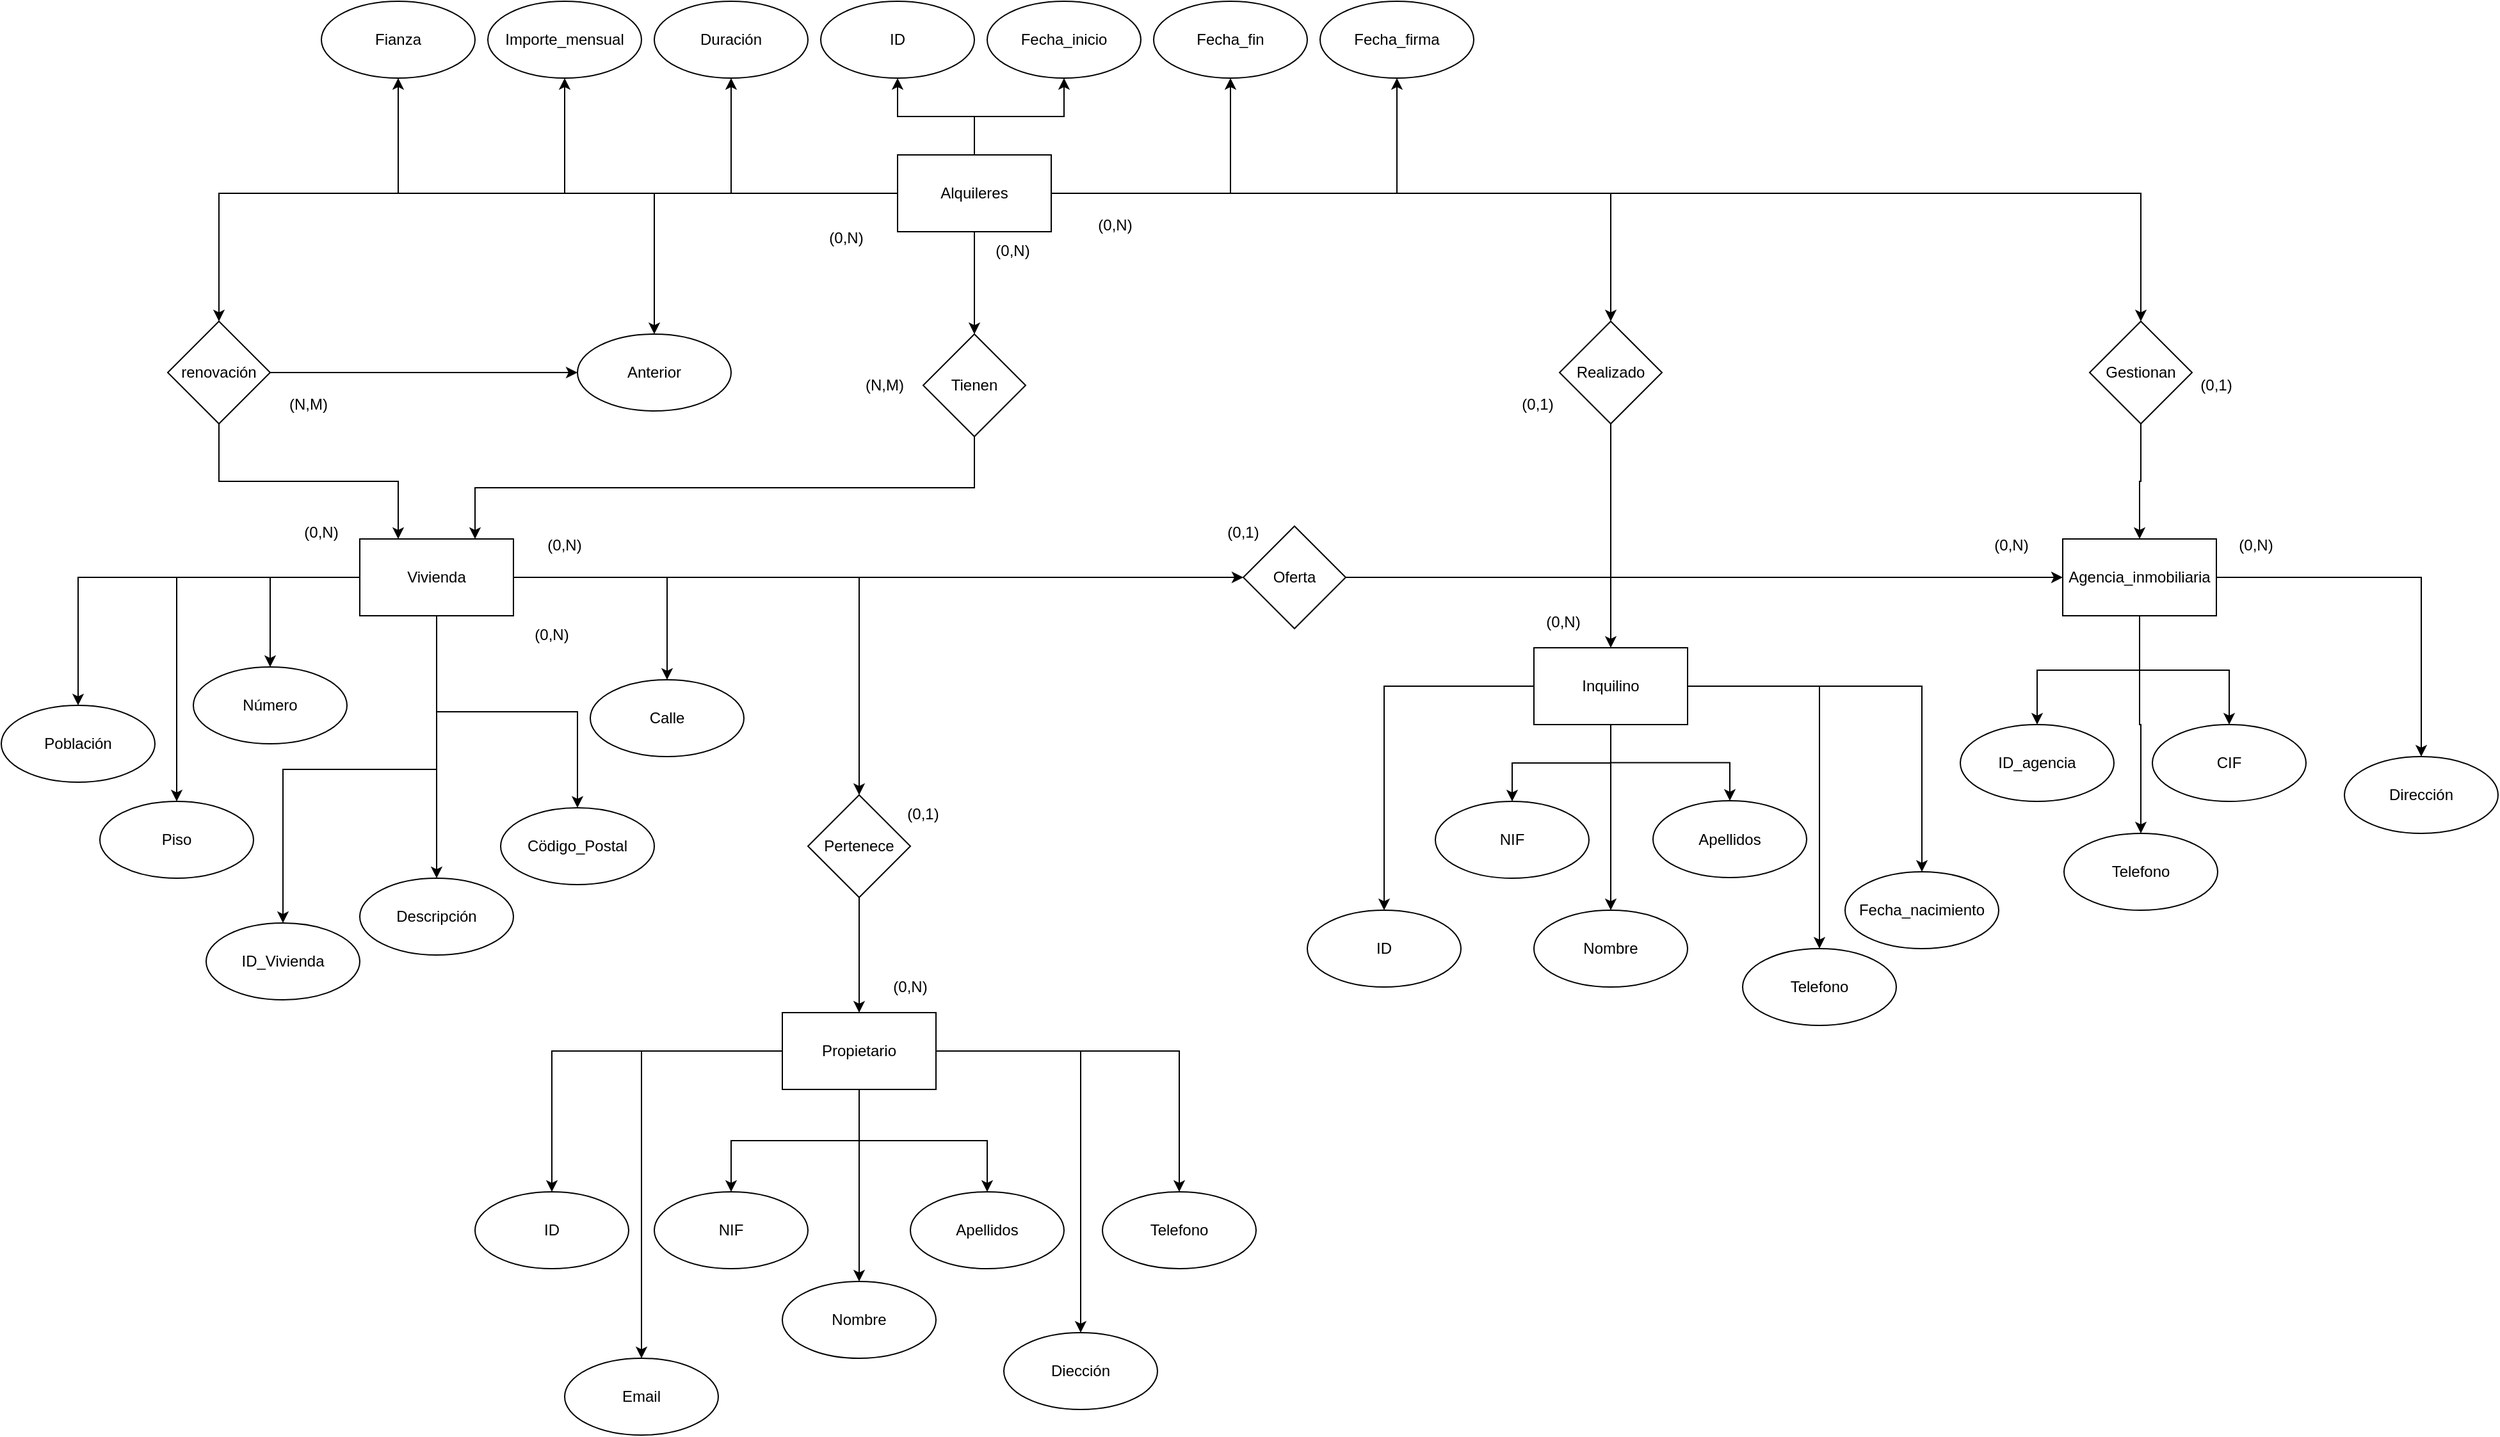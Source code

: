 <mxfile version="15.5.6" type="device"><diagram id="C5RBs43oDa-KdzZeNtuy" name="Page-1"><mxGraphModel dx="2937" dy="2636" grid="1" gridSize="10" guides="1" tooltips="1" connect="1" arrows="1" fold="1" page="1" pageScale="1" pageWidth="827" pageHeight="1169" math="0" shadow="0"><root><mxCell id="WIyWlLk6GJQsqaUBKTNV-0"/><mxCell id="WIyWlLk6GJQsqaUBKTNV-1" parent="WIyWlLk6GJQsqaUBKTNV-0"/><mxCell id="CRC-3kpxpyb506rFVnR1-2" value="" style="edgeStyle=orthogonalEdgeStyle;rounded=0;orthogonalLoop=1;jettySize=auto;html=1;" parent="WIyWlLk6GJQsqaUBKTNV-1" source="CRC-3kpxpyb506rFVnR1-0" target="CRC-3kpxpyb506rFVnR1-1" edge="1"><mxGeometry relative="1" as="geometry"/></mxCell><mxCell id="CRC-3kpxpyb506rFVnR1-7" value="" style="edgeStyle=orthogonalEdgeStyle;rounded=0;orthogonalLoop=1;jettySize=auto;html=1;exitX=0.5;exitY=1;exitDx=0;exitDy=0;" parent="WIyWlLk6GJQsqaUBKTNV-1" source="CRC-3kpxpyb506rFVnR1-0" target="CRC-3kpxpyb506rFVnR1-6" edge="1"><mxGeometry relative="1" as="geometry"/></mxCell><mxCell id="CRC-3kpxpyb506rFVnR1-10" value="" style="edgeStyle=orthogonalEdgeStyle;rounded=0;orthogonalLoop=1;jettySize=auto;html=1;" parent="WIyWlLk6GJQsqaUBKTNV-1" source="CRC-3kpxpyb506rFVnR1-0" target="CRC-3kpxpyb506rFVnR1-9" edge="1"><mxGeometry relative="1" as="geometry"/></mxCell><mxCell id="CRC-3kpxpyb506rFVnR1-12" value="" style="edgeStyle=orthogonalEdgeStyle;rounded=0;orthogonalLoop=1;jettySize=auto;html=1;" parent="WIyWlLk6GJQsqaUBKTNV-1" source="CRC-3kpxpyb506rFVnR1-0" target="CRC-3kpxpyb506rFVnR1-11" edge="1"><mxGeometry relative="1" as="geometry"/></mxCell><mxCell id="CRC-3kpxpyb506rFVnR1-14" value="" style="edgeStyle=orthogonalEdgeStyle;rounded=0;orthogonalLoop=1;jettySize=auto;html=1;" parent="WIyWlLk6GJQsqaUBKTNV-1" source="CRC-3kpxpyb506rFVnR1-0" target="CRC-3kpxpyb506rFVnR1-13" edge="1"><mxGeometry relative="1" as="geometry"/></mxCell><mxCell id="CRC-3kpxpyb506rFVnR1-16" value="" style="edgeStyle=orthogonalEdgeStyle;rounded=0;orthogonalLoop=1;jettySize=auto;html=1;" parent="WIyWlLk6GJQsqaUBKTNV-1" source="CRC-3kpxpyb506rFVnR1-0" target="CRC-3kpxpyb506rFVnR1-15" edge="1"><mxGeometry relative="1" as="geometry"/></mxCell><mxCell id="CRC-3kpxpyb506rFVnR1-18" value="" style="edgeStyle=orthogonalEdgeStyle;rounded=0;orthogonalLoop=1;jettySize=auto;html=1;" parent="WIyWlLk6GJQsqaUBKTNV-1" source="CRC-3kpxpyb506rFVnR1-0" target="CRC-3kpxpyb506rFVnR1-17" edge="1"><mxGeometry relative="1" as="geometry"/></mxCell><mxCell id="CRC-3kpxpyb506rFVnR1-20" value="" style="edgeStyle=orthogonalEdgeStyle;rounded=0;orthogonalLoop=1;jettySize=auto;html=1;" parent="WIyWlLk6GJQsqaUBKTNV-1" source="CRC-3kpxpyb506rFVnR1-0" target="CRC-3kpxpyb506rFVnR1-19" edge="1"><mxGeometry relative="1" as="geometry"/></mxCell><mxCell id="CRC-3kpxpyb506rFVnR1-22" value="" style="edgeStyle=orthogonalEdgeStyle;rounded=0;orthogonalLoop=1;jettySize=auto;html=1;" parent="WIyWlLk6GJQsqaUBKTNV-1" source="CRC-3kpxpyb506rFVnR1-0" target="CRC-3kpxpyb506rFVnR1-21" edge="1"><mxGeometry relative="1" as="geometry"/></mxCell><mxCell id="CRC-3kpxpyb506rFVnR1-25" value="" style="edgeStyle=orthogonalEdgeStyle;rounded=0;orthogonalLoop=1;jettySize=auto;html=1;" parent="WIyWlLk6GJQsqaUBKTNV-1" source="CRC-3kpxpyb506rFVnR1-0" target="CRC-3kpxpyb506rFVnR1-24" edge="1"><mxGeometry relative="1" as="geometry"/></mxCell><mxCell id="CRC-3kpxpyb506rFVnR1-45" value="" style="edgeStyle=orthogonalEdgeStyle;rounded=0;orthogonalLoop=1;jettySize=auto;html=1;" parent="WIyWlLk6GJQsqaUBKTNV-1" source="CRC-3kpxpyb506rFVnR1-0" target="CRC-3kpxpyb506rFVnR1-44" edge="1"><mxGeometry relative="1" as="geometry"/></mxCell><mxCell id="CRC-3kpxpyb506rFVnR1-117" value="" style="edgeStyle=orthogonalEdgeStyle;rounded=0;orthogonalLoop=1;jettySize=auto;html=1;" parent="WIyWlLk6GJQsqaUBKTNV-1" source="CRC-3kpxpyb506rFVnR1-0" target="CRC-3kpxpyb506rFVnR1-116" edge="1"><mxGeometry relative="1" as="geometry"/></mxCell><mxCell id="CRC-3kpxpyb506rFVnR1-0" value="Alquileres" style="rounded=0;whiteSpace=wrap;html=1;" parent="WIyWlLk6GJQsqaUBKTNV-1" vertex="1"><mxGeometry x="210" y="80" width="120" height="60" as="geometry"/></mxCell><mxCell id="CRC-3kpxpyb506rFVnR1-4" value="" style="edgeStyle=orthogonalEdgeStyle;rounded=0;orthogonalLoop=1;jettySize=auto;html=1;entryX=0.25;entryY=0;entryDx=0;entryDy=0;exitX=0.5;exitY=1;exitDx=0;exitDy=0;" parent="WIyWlLk6GJQsqaUBKTNV-1" source="CRC-3kpxpyb506rFVnR1-1" target="CRC-3kpxpyb506rFVnR1-3" edge="1"><mxGeometry relative="1" as="geometry"/></mxCell><mxCell id="CRC-3kpxpyb506rFVnR1-118" style="edgeStyle=orthogonalEdgeStyle;rounded=0;orthogonalLoop=1;jettySize=auto;html=1;exitX=1;exitY=0.5;exitDx=0;exitDy=0;entryX=0;entryY=0.5;entryDx=0;entryDy=0;" parent="WIyWlLk6GJQsqaUBKTNV-1" source="CRC-3kpxpyb506rFVnR1-1" target="CRC-3kpxpyb506rFVnR1-116" edge="1"><mxGeometry relative="1" as="geometry"/></mxCell><mxCell id="CRC-3kpxpyb506rFVnR1-1" value="renovación" style="rhombus;whiteSpace=wrap;html=1;rounded=0;" parent="WIyWlLk6GJQsqaUBKTNV-1" vertex="1"><mxGeometry x="-360" y="210" width="80" height="80" as="geometry"/></mxCell><mxCell id="CRC-3kpxpyb506rFVnR1-57" value="" style="edgeStyle=orthogonalEdgeStyle;rounded=0;orthogonalLoop=1;jettySize=auto;html=1;" parent="WIyWlLk6GJQsqaUBKTNV-1" source="CRC-3kpxpyb506rFVnR1-3" target="CRC-3kpxpyb506rFVnR1-56" edge="1"><mxGeometry relative="1" as="geometry"/></mxCell><mxCell id="CRC-3kpxpyb506rFVnR1-60" value="" style="edgeStyle=orthogonalEdgeStyle;rounded=0;orthogonalLoop=1;jettySize=auto;html=1;" parent="WIyWlLk6GJQsqaUBKTNV-1" source="CRC-3kpxpyb506rFVnR1-3" target="CRC-3kpxpyb506rFVnR1-59" edge="1"><mxGeometry relative="1" as="geometry"/></mxCell><mxCell id="CRC-3kpxpyb506rFVnR1-62" value="" style="edgeStyle=orthogonalEdgeStyle;rounded=0;orthogonalLoop=1;jettySize=auto;html=1;" parent="WIyWlLk6GJQsqaUBKTNV-1" source="CRC-3kpxpyb506rFVnR1-3" target="CRC-3kpxpyb506rFVnR1-61" edge="1"><mxGeometry relative="1" as="geometry"/></mxCell><mxCell id="CRC-3kpxpyb506rFVnR1-64" value="" style="edgeStyle=orthogonalEdgeStyle;rounded=0;orthogonalLoop=1;jettySize=auto;html=1;" parent="WIyWlLk6GJQsqaUBKTNV-1" source="CRC-3kpxpyb506rFVnR1-3" target="CRC-3kpxpyb506rFVnR1-63" edge="1"><mxGeometry relative="1" as="geometry"/></mxCell><mxCell id="CRC-3kpxpyb506rFVnR1-66" value="" style="edgeStyle=orthogonalEdgeStyle;rounded=0;orthogonalLoop=1;jettySize=auto;html=1;" parent="WIyWlLk6GJQsqaUBKTNV-1" source="CRC-3kpxpyb506rFVnR1-3" target="CRC-3kpxpyb506rFVnR1-65" edge="1"><mxGeometry relative="1" as="geometry"/></mxCell><mxCell id="CRC-3kpxpyb506rFVnR1-68" value="" style="edgeStyle=orthogonalEdgeStyle;rounded=0;orthogonalLoop=1;jettySize=auto;html=1;" parent="WIyWlLk6GJQsqaUBKTNV-1" source="CRC-3kpxpyb506rFVnR1-3" target="CRC-3kpxpyb506rFVnR1-67" edge="1"><mxGeometry relative="1" as="geometry"/></mxCell><mxCell id="CRC-3kpxpyb506rFVnR1-70" value="" style="edgeStyle=orthogonalEdgeStyle;rounded=0;orthogonalLoop=1;jettySize=auto;html=1;" parent="WIyWlLk6GJQsqaUBKTNV-1" source="CRC-3kpxpyb506rFVnR1-3" target="CRC-3kpxpyb506rFVnR1-69" edge="1"><mxGeometry relative="1" as="geometry"/></mxCell><mxCell id="CRC-3kpxpyb506rFVnR1-72" value="" style="edgeStyle=orthogonalEdgeStyle;rounded=0;orthogonalLoop=1;jettySize=auto;html=1;" parent="WIyWlLk6GJQsqaUBKTNV-1" source="CRC-3kpxpyb506rFVnR1-3" target="CRC-3kpxpyb506rFVnR1-71" edge="1"><mxGeometry relative="1" as="geometry"/></mxCell><mxCell id="CRC-3kpxpyb506rFVnR1-78" value="" style="edgeStyle=orthogonalEdgeStyle;rounded=0;orthogonalLoop=1;jettySize=auto;html=1;" parent="WIyWlLk6GJQsqaUBKTNV-1" source="CRC-3kpxpyb506rFVnR1-3" target="CRC-3kpxpyb506rFVnR1-77" edge="1"><mxGeometry relative="1" as="geometry"/></mxCell><mxCell id="CRC-3kpxpyb506rFVnR1-3" value="Vivienda" style="whiteSpace=wrap;html=1;rounded=0;" parent="WIyWlLk6GJQsqaUBKTNV-1" vertex="1"><mxGeometry x="-210" y="380" width="120" height="60" as="geometry"/></mxCell><mxCell id="CRC-3kpxpyb506rFVnR1-8" style="edgeStyle=orthogonalEdgeStyle;rounded=0;orthogonalLoop=1;jettySize=auto;html=1;entryX=0.75;entryY=0;entryDx=0;entryDy=0;exitX=0.5;exitY=1;exitDx=0;exitDy=0;" parent="WIyWlLk6GJQsqaUBKTNV-1" source="CRC-3kpxpyb506rFVnR1-6" target="CRC-3kpxpyb506rFVnR1-3" edge="1"><mxGeometry relative="1" as="geometry"/></mxCell><mxCell id="CRC-3kpxpyb506rFVnR1-6" value="Tienen" style="rhombus;whiteSpace=wrap;html=1;rounded=0;" parent="WIyWlLk6GJQsqaUBKTNV-1" vertex="1"><mxGeometry x="230" y="220" width="80" height="80" as="geometry"/></mxCell><mxCell id="CRC-3kpxpyb506rFVnR1-9" value="Duración" style="ellipse;whiteSpace=wrap;html=1;rounded=0;" parent="WIyWlLk6GJQsqaUBKTNV-1" vertex="1"><mxGeometry x="20" y="-40" width="120" height="60" as="geometry"/></mxCell><mxCell id="CRC-3kpxpyb506rFVnR1-11" value="ID" style="ellipse;whiteSpace=wrap;html=1;rounded=0;" parent="WIyWlLk6GJQsqaUBKTNV-1" vertex="1"><mxGeometry x="150" y="-40" width="120" height="60" as="geometry"/></mxCell><mxCell id="CRC-3kpxpyb506rFVnR1-13" value="Fecha_inicio" style="ellipse;whiteSpace=wrap;html=1;rounded=0;" parent="WIyWlLk6GJQsqaUBKTNV-1" vertex="1"><mxGeometry x="280" y="-40" width="120" height="60" as="geometry"/></mxCell><mxCell id="CRC-3kpxpyb506rFVnR1-15" value="Fecha_fin" style="ellipse;whiteSpace=wrap;html=1;rounded=0;" parent="WIyWlLk6GJQsqaUBKTNV-1" vertex="1"><mxGeometry x="410" y="-40" width="120" height="60" as="geometry"/></mxCell><mxCell id="CRC-3kpxpyb506rFVnR1-17" value="Importe_mensual" style="ellipse;whiteSpace=wrap;html=1;rounded=0;" parent="WIyWlLk6GJQsqaUBKTNV-1" vertex="1"><mxGeometry x="-110" y="-40" width="120" height="60" as="geometry"/></mxCell><mxCell id="CRC-3kpxpyb506rFVnR1-19" value="Fecha_firma" style="ellipse;whiteSpace=wrap;html=1;rounded=0;" parent="WIyWlLk6GJQsqaUBKTNV-1" vertex="1"><mxGeometry x="540" y="-40" width="120" height="60" as="geometry"/></mxCell><mxCell id="CRC-3kpxpyb506rFVnR1-21" value="Fianza" style="ellipse;whiteSpace=wrap;html=1;rounded=0;" parent="WIyWlLk6GJQsqaUBKTNV-1" vertex="1"><mxGeometry x="-240" y="-40" width="120" height="60" as="geometry"/></mxCell><mxCell id="CRC-3kpxpyb506rFVnR1-27" value="" style="edgeStyle=orthogonalEdgeStyle;rounded=0;orthogonalLoop=1;jettySize=auto;html=1;" parent="WIyWlLk6GJQsqaUBKTNV-1" source="CRC-3kpxpyb506rFVnR1-24" target="CRC-3kpxpyb506rFVnR1-26" edge="1"><mxGeometry relative="1" as="geometry"/></mxCell><mxCell id="CRC-3kpxpyb506rFVnR1-24" value="Realizado" style="rhombus;whiteSpace=wrap;html=1;rounded=0;" parent="WIyWlLk6GJQsqaUBKTNV-1" vertex="1"><mxGeometry x="727" y="210" width="80" height="80" as="geometry"/></mxCell><mxCell id="CRC-3kpxpyb506rFVnR1-29" value="" style="edgeStyle=orthogonalEdgeStyle;rounded=0;orthogonalLoop=1;jettySize=auto;html=1;" parent="WIyWlLk6GJQsqaUBKTNV-1" source="CRC-3kpxpyb506rFVnR1-26" target="CRC-3kpxpyb506rFVnR1-28" edge="1"><mxGeometry relative="1" as="geometry"/></mxCell><mxCell id="CRC-3kpxpyb506rFVnR1-33" value="" style="edgeStyle=orthogonalEdgeStyle;rounded=0;orthogonalLoop=1;jettySize=auto;html=1;" parent="WIyWlLk6GJQsqaUBKTNV-1" source="CRC-3kpxpyb506rFVnR1-26" target="CRC-3kpxpyb506rFVnR1-32" edge="1"><mxGeometry relative="1" as="geometry"/></mxCell><mxCell id="CRC-3kpxpyb506rFVnR1-35" value="" style="edgeStyle=orthogonalEdgeStyle;rounded=0;orthogonalLoop=1;jettySize=auto;html=1;" parent="WIyWlLk6GJQsqaUBKTNV-1" source="CRC-3kpxpyb506rFVnR1-26" target="CRC-3kpxpyb506rFVnR1-34" edge="1"><mxGeometry relative="1" as="geometry"/></mxCell><mxCell id="CRC-3kpxpyb506rFVnR1-39" value="" style="edgeStyle=orthogonalEdgeStyle;rounded=0;orthogonalLoop=1;jettySize=auto;html=1;" parent="WIyWlLk6GJQsqaUBKTNV-1" source="CRC-3kpxpyb506rFVnR1-26" target="CRC-3kpxpyb506rFVnR1-38" edge="1"><mxGeometry relative="1" as="geometry"/></mxCell><mxCell id="CRC-3kpxpyb506rFVnR1-41" value="" style="edgeStyle=orthogonalEdgeStyle;rounded=0;orthogonalLoop=1;jettySize=auto;html=1;" parent="WIyWlLk6GJQsqaUBKTNV-1" source="CRC-3kpxpyb506rFVnR1-26" target="CRC-3kpxpyb506rFVnR1-40" edge="1"><mxGeometry relative="1" as="geometry"/></mxCell><mxCell id="CRC-3kpxpyb506rFVnR1-43" value="" style="edgeStyle=orthogonalEdgeStyle;rounded=0;orthogonalLoop=1;jettySize=auto;html=1;" parent="WIyWlLk6GJQsqaUBKTNV-1" source="CRC-3kpxpyb506rFVnR1-26" target="CRC-3kpxpyb506rFVnR1-42" edge="1"><mxGeometry relative="1" as="geometry"/></mxCell><mxCell id="CRC-3kpxpyb506rFVnR1-26" value="Inquilino" style="whiteSpace=wrap;html=1;rounded=0;" parent="WIyWlLk6GJQsqaUBKTNV-1" vertex="1"><mxGeometry x="707" y="465" width="120" height="60" as="geometry"/></mxCell><mxCell id="CRC-3kpxpyb506rFVnR1-28" value="NIF" style="ellipse;whiteSpace=wrap;html=1;rounded=0;" parent="WIyWlLk6GJQsqaUBKTNV-1" vertex="1"><mxGeometry x="630" y="585" width="120" height="60" as="geometry"/></mxCell><mxCell id="CRC-3kpxpyb506rFVnR1-32" value="ID" style="ellipse;whiteSpace=wrap;html=1;rounded=0;" parent="WIyWlLk6GJQsqaUBKTNV-1" vertex="1"><mxGeometry x="530" y="670" width="120" height="60" as="geometry"/></mxCell><mxCell id="CRC-3kpxpyb506rFVnR1-34" value="Nombre" style="ellipse;whiteSpace=wrap;html=1;rounded=0;" parent="WIyWlLk6GJQsqaUBKTNV-1" vertex="1"><mxGeometry x="707" y="670" width="120" height="60" as="geometry"/></mxCell><mxCell id="CRC-3kpxpyb506rFVnR1-38" value="Apellidos" style="ellipse;whiteSpace=wrap;html=1;rounded=0;" parent="WIyWlLk6GJQsqaUBKTNV-1" vertex="1"><mxGeometry x="800" y="584.5" width="120" height="60" as="geometry"/></mxCell><mxCell id="CRC-3kpxpyb506rFVnR1-40" value="Fecha_nacimiento" style="ellipse;whiteSpace=wrap;html=1;rounded=0;" parent="WIyWlLk6GJQsqaUBKTNV-1" vertex="1"><mxGeometry x="950" y="640" width="120" height="60" as="geometry"/></mxCell><mxCell id="CRC-3kpxpyb506rFVnR1-42" value="Telefono" style="ellipse;whiteSpace=wrap;html=1;rounded=0;" parent="WIyWlLk6GJQsqaUBKTNV-1" vertex="1"><mxGeometry x="870" y="700" width="120" height="60" as="geometry"/></mxCell><mxCell id="CRC-3kpxpyb506rFVnR1-47" value="" style="edgeStyle=orthogonalEdgeStyle;rounded=0;orthogonalLoop=1;jettySize=auto;html=1;" parent="WIyWlLk6GJQsqaUBKTNV-1" source="CRC-3kpxpyb506rFVnR1-44" target="CRC-3kpxpyb506rFVnR1-46" edge="1"><mxGeometry relative="1" as="geometry"/></mxCell><mxCell id="CRC-3kpxpyb506rFVnR1-44" value="Gestionan" style="rhombus;whiteSpace=wrap;html=1;rounded=0;" parent="WIyWlLk6GJQsqaUBKTNV-1" vertex="1"><mxGeometry x="1141" y="210" width="80" height="80" as="geometry"/></mxCell><mxCell id="CRC-3kpxpyb506rFVnR1-49" value="" style="edgeStyle=orthogonalEdgeStyle;rounded=0;orthogonalLoop=1;jettySize=auto;html=1;" parent="WIyWlLk6GJQsqaUBKTNV-1" source="CRC-3kpxpyb506rFVnR1-46" target="CRC-3kpxpyb506rFVnR1-48" edge="1"><mxGeometry relative="1" as="geometry"/></mxCell><mxCell id="CRC-3kpxpyb506rFVnR1-51" value="" style="edgeStyle=orthogonalEdgeStyle;rounded=0;orthogonalLoop=1;jettySize=auto;html=1;" parent="WIyWlLk6GJQsqaUBKTNV-1" source="CRC-3kpxpyb506rFVnR1-46" target="CRC-3kpxpyb506rFVnR1-50" edge="1"><mxGeometry relative="1" as="geometry"/></mxCell><mxCell id="CRC-3kpxpyb506rFVnR1-53" value="" style="edgeStyle=orthogonalEdgeStyle;rounded=0;orthogonalLoop=1;jettySize=auto;html=1;" parent="WIyWlLk6GJQsqaUBKTNV-1" source="CRC-3kpxpyb506rFVnR1-46" target="CRC-3kpxpyb506rFVnR1-52" edge="1"><mxGeometry relative="1" as="geometry"/></mxCell><mxCell id="CRC-3kpxpyb506rFVnR1-55" value="" style="edgeStyle=orthogonalEdgeStyle;rounded=0;orthogonalLoop=1;jettySize=auto;html=1;" parent="WIyWlLk6GJQsqaUBKTNV-1" source="CRC-3kpxpyb506rFVnR1-46" target="CRC-3kpxpyb506rFVnR1-54" edge="1"><mxGeometry relative="1" as="geometry"/></mxCell><mxCell id="CRC-3kpxpyb506rFVnR1-46" value="Agencia_inmobiliaria" style="whiteSpace=wrap;html=1;rounded=0;" parent="WIyWlLk6GJQsqaUBKTNV-1" vertex="1"><mxGeometry x="1120" y="380" width="120" height="60" as="geometry"/></mxCell><mxCell id="CRC-3kpxpyb506rFVnR1-48" value="ID_agencia" style="ellipse;whiteSpace=wrap;html=1;rounded=0;" parent="WIyWlLk6GJQsqaUBKTNV-1" vertex="1"><mxGeometry x="1040" y="525" width="120" height="60" as="geometry"/></mxCell><mxCell id="CRC-3kpxpyb506rFVnR1-50" value="CIF" style="ellipse;whiteSpace=wrap;html=1;rounded=0;" parent="WIyWlLk6GJQsqaUBKTNV-1" vertex="1"><mxGeometry x="1190" y="525" width="120" height="60" as="geometry"/></mxCell><mxCell id="CRC-3kpxpyb506rFVnR1-52" value="Dirección" style="ellipse;whiteSpace=wrap;html=1;rounded=0;" parent="WIyWlLk6GJQsqaUBKTNV-1" vertex="1"><mxGeometry x="1340" y="550" width="120" height="60" as="geometry"/></mxCell><mxCell id="CRC-3kpxpyb506rFVnR1-54" value="Telefono" style="ellipse;whiteSpace=wrap;html=1;rounded=0;" parent="WIyWlLk6GJQsqaUBKTNV-1" vertex="1"><mxGeometry x="1121" y="610" width="120" height="60" as="geometry"/></mxCell><mxCell id="CRC-3kpxpyb506rFVnR1-58" style="edgeStyle=orthogonalEdgeStyle;rounded=0;orthogonalLoop=1;jettySize=auto;html=1;entryX=0;entryY=0.5;entryDx=0;entryDy=0;" parent="WIyWlLk6GJQsqaUBKTNV-1" source="CRC-3kpxpyb506rFVnR1-56" target="CRC-3kpxpyb506rFVnR1-46" edge="1"><mxGeometry relative="1" as="geometry"/></mxCell><mxCell id="CRC-3kpxpyb506rFVnR1-56" value="Oferta" style="rhombus;whiteSpace=wrap;html=1;rounded=0;" parent="WIyWlLk6GJQsqaUBKTNV-1" vertex="1"><mxGeometry x="480" y="370" width="80" height="80" as="geometry"/></mxCell><mxCell id="CRC-3kpxpyb506rFVnR1-59" value="ID_Vivienda" style="ellipse;whiteSpace=wrap;html=1;rounded=0;" parent="WIyWlLk6GJQsqaUBKTNV-1" vertex="1"><mxGeometry x="-330" y="680" width="120" height="60" as="geometry"/></mxCell><mxCell id="CRC-3kpxpyb506rFVnR1-61" value="Calle" style="ellipse;whiteSpace=wrap;html=1;rounded=0;" parent="WIyWlLk6GJQsqaUBKTNV-1" vertex="1"><mxGeometry x="-30" y="490" width="120" height="60" as="geometry"/></mxCell><mxCell id="CRC-3kpxpyb506rFVnR1-63" value="Número" style="ellipse;whiteSpace=wrap;html=1;rounded=0;" parent="WIyWlLk6GJQsqaUBKTNV-1" vertex="1"><mxGeometry x="-340" y="480" width="120" height="60" as="geometry"/></mxCell><mxCell id="CRC-3kpxpyb506rFVnR1-65" value="Piso" style="ellipse;whiteSpace=wrap;html=1;rounded=0;" parent="WIyWlLk6GJQsqaUBKTNV-1" vertex="1"><mxGeometry x="-413" y="585" width="120" height="60" as="geometry"/></mxCell><mxCell id="CRC-3kpxpyb506rFVnR1-67" value="Cödigo_Postal" style="ellipse;whiteSpace=wrap;html=1;rounded=0;" parent="WIyWlLk6GJQsqaUBKTNV-1" vertex="1"><mxGeometry x="-100" y="590" width="120" height="60" as="geometry"/></mxCell><mxCell id="CRC-3kpxpyb506rFVnR1-69" value="Población" style="ellipse;whiteSpace=wrap;html=1;rounded=0;" parent="WIyWlLk6GJQsqaUBKTNV-1" vertex="1"><mxGeometry x="-490" y="510" width="120" height="60" as="geometry"/></mxCell><mxCell id="CRC-3kpxpyb506rFVnR1-71" value="Descripción" style="ellipse;whiteSpace=wrap;html=1;rounded=0;" parent="WIyWlLk6GJQsqaUBKTNV-1" vertex="1"><mxGeometry x="-210" y="645" width="120" height="60" as="geometry"/></mxCell><mxCell id="CRC-3kpxpyb506rFVnR1-80" value="" style="edgeStyle=orthogonalEdgeStyle;rounded=0;orthogonalLoop=1;jettySize=auto;html=1;" parent="WIyWlLk6GJQsqaUBKTNV-1" source="CRC-3kpxpyb506rFVnR1-77" target="CRC-3kpxpyb506rFVnR1-79" edge="1"><mxGeometry relative="1" as="geometry"/></mxCell><mxCell id="CRC-3kpxpyb506rFVnR1-77" value="Pertenece" style="rhombus;whiteSpace=wrap;html=1;rounded=0;" parent="WIyWlLk6GJQsqaUBKTNV-1" vertex="1"><mxGeometry x="140" y="580" width="80" height="80" as="geometry"/></mxCell><mxCell id="CRC-3kpxpyb506rFVnR1-82" value="" style="edgeStyle=orthogonalEdgeStyle;rounded=0;orthogonalLoop=1;jettySize=auto;html=1;" parent="WIyWlLk6GJQsqaUBKTNV-1" source="CRC-3kpxpyb506rFVnR1-79" target="CRC-3kpxpyb506rFVnR1-81" edge="1"><mxGeometry relative="1" as="geometry"/></mxCell><mxCell id="CRC-3kpxpyb506rFVnR1-84" value="" style="edgeStyle=orthogonalEdgeStyle;rounded=0;orthogonalLoop=1;jettySize=auto;html=1;" parent="WIyWlLk6GJQsqaUBKTNV-1" source="CRC-3kpxpyb506rFVnR1-79" target="CRC-3kpxpyb506rFVnR1-83" edge="1"><mxGeometry relative="1" as="geometry"/></mxCell><mxCell id="CRC-3kpxpyb506rFVnR1-86" value="" style="edgeStyle=orthogonalEdgeStyle;rounded=0;orthogonalLoop=1;jettySize=auto;html=1;" parent="WIyWlLk6GJQsqaUBKTNV-1" source="CRC-3kpxpyb506rFVnR1-79" target="CRC-3kpxpyb506rFVnR1-85" edge="1"><mxGeometry relative="1" as="geometry"/></mxCell><mxCell id="CRC-3kpxpyb506rFVnR1-88" value="" style="edgeStyle=orthogonalEdgeStyle;rounded=0;orthogonalLoop=1;jettySize=auto;html=1;" parent="WIyWlLk6GJQsqaUBKTNV-1" source="CRC-3kpxpyb506rFVnR1-79" target="CRC-3kpxpyb506rFVnR1-87" edge="1"><mxGeometry relative="1" as="geometry"/></mxCell><mxCell id="CRC-3kpxpyb506rFVnR1-90" value="" style="edgeStyle=orthogonalEdgeStyle;rounded=0;orthogonalLoop=1;jettySize=auto;html=1;" parent="WIyWlLk6GJQsqaUBKTNV-1" source="CRC-3kpxpyb506rFVnR1-79" target="CRC-3kpxpyb506rFVnR1-89" edge="1"><mxGeometry relative="1" as="geometry"/></mxCell><mxCell id="CRC-3kpxpyb506rFVnR1-92" value="" style="edgeStyle=orthogonalEdgeStyle;rounded=0;orthogonalLoop=1;jettySize=auto;html=1;" parent="WIyWlLk6GJQsqaUBKTNV-1" source="CRC-3kpxpyb506rFVnR1-79" target="CRC-3kpxpyb506rFVnR1-91" edge="1"><mxGeometry relative="1" as="geometry"/></mxCell><mxCell id="CRC-3kpxpyb506rFVnR1-94" value="" style="edgeStyle=orthogonalEdgeStyle;rounded=0;orthogonalLoop=1;jettySize=auto;html=1;" parent="WIyWlLk6GJQsqaUBKTNV-1" source="CRC-3kpxpyb506rFVnR1-79" target="CRC-3kpxpyb506rFVnR1-93" edge="1"><mxGeometry relative="1" as="geometry"/></mxCell><mxCell id="CRC-3kpxpyb506rFVnR1-79" value="Propietario" style="whiteSpace=wrap;html=1;rounded=0;" parent="WIyWlLk6GJQsqaUBKTNV-1" vertex="1"><mxGeometry x="120" y="750" width="120" height="60" as="geometry"/></mxCell><mxCell id="CRC-3kpxpyb506rFVnR1-81" value="ID" style="ellipse;whiteSpace=wrap;html=1;rounded=0;" parent="WIyWlLk6GJQsqaUBKTNV-1" vertex="1"><mxGeometry x="-120" y="890" width="120" height="60" as="geometry"/></mxCell><mxCell id="CRC-3kpxpyb506rFVnR1-83" value="NIF" style="ellipse;whiteSpace=wrap;html=1;rounded=0;" parent="WIyWlLk6GJQsqaUBKTNV-1" vertex="1"><mxGeometry x="20" y="890" width="120" height="60" as="geometry"/></mxCell><mxCell id="CRC-3kpxpyb506rFVnR1-85" value="Nombre" style="ellipse;whiteSpace=wrap;html=1;rounded=0;" parent="WIyWlLk6GJQsqaUBKTNV-1" vertex="1"><mxGeometry x="120" y="960" width="120" height="60" as="geometry"/></mxCell><mxCell id="CRC-3kpxpyb506rFVnR1-87" value="Apellidos" style="ellipse;whiteSpace=wrap;html=1;rounded=0;" parent="WIyWlLk6GJQsqaUBKTNV-1" vertex="1"><mxGeometry x="220" y="890" width="120" height="60" as="geometry"/></mxCell><mxCell id="CRC-3kpxpyb506rFVnR1-89" value="Telefono" style="ellipse;whiteSpace=wrap;html=1;rounded=0;" parent="WIyWlLk6GJQsqaUBKTNV-1" vertex="1"><mxGeometry x="370" y="890" width="120" height="60" as="geometry"/></mxCell><mxCell id="CRC-3kpxpyb506rFVnR1-91" value="Diección" style="ellipse;whiteSpace=wrap;html=1;rounded=0;" parent="WIyWlLk6GJQsqaUBKTNV-1" vertex="1"><mxGeometry x="293" y="1000" width="120" height="60" as="geometry"/></mxCell><mxCell id="CRC-3kpxpyb506rFVnR1-93" value="Email" style="ellipse;whiteSpace=wrap;html=1;rounded=0;" parent="WIyWlLk6GJQsqaUBKTNV-1" vertex="1"><mxGeometry x="-50" y="1020" width="120" height="60" as="geometry"/></mxCell><mxCell id="CRC-3kpxpyb506rFVnR1-97" value="(0,N)" style="text;html=1;strokeColor=none;fillColor=none;align=center;verticalAlign=middle;whiteSpace=wrap;rounded=0;" parent="WIyWlLk6GJQsqaUBKTNV-1" vertex="1"><mxGeometry x="-80" y="370" width="60" height="30" as="geometry"/></mxCell><mxCell id="CRC-3kpxpyb506rFVnR1-98" value="(0,N)" style="text;html=1;strokeColor=none;fillColor=none;align=center;verticalAlign=middle;whiteSpace=wrap;rounded=0;" parent="WIyWlLk6GJQsqaUBKTNV-1" vertex="1"><mxGeometry x="190" y="715" width="60" height="30" as="geometry"/></mxCell><mxCell id="CRC-3kpxpyb506rFVnR1-99" value="(0,1)" style="text;html=1;strokeColor=none;fillColor=none;align=center;verticalAlign=middle;whiteSpace=wrap;rounded=0;" parent="WIyWlLk6GJQsqaUBKTNV-1" vertex="1"><mxGeometry x="200" y="580" width="60" height="30" as="geometry"/></mxCell><mxCell id="CRC-3kpxpyb506rFVnR1-100" value="(0,1)" style="text;html=1;strokeColor=none;fillColor=none;align=center;verticalAlign=middle;whiteSpace=wrap;rounded=0;" parent="WIyWlLk6GJQsqaUBKTNV-1" vertex="1"><mxGeometry x="450" y="360" width="60" height="30" as="geometry"/></mxCell><mxCell id="CRC-3kpxpyb506rFVnR1-101" value="(0,N)" style="text;html=1;strokeColor=none;fillColor=none;align=center;verticalAlign=middle;whiteSpace=wrap;rounded=0;" parent="WIyWlLk6GJQsqaUBKTNV-1" vertex="1"><mxGeometry x="1050" y="370" width="60" height="30" as="geometry"/></mxCell><mxCell id="CRC-3kpxpyb506rFVnR1-102" value="(0,N)" style="text;html=1;strokeColor=none;fillColor=none;align=center;verticalAlign=middle;whiteSpace=wrap;rounded=0;" parent="WIyWlLk6GJQsqaUBKTNV-1" vertex="1"><mxGeometry x="270" y="140" width="60" height="30" as="geometry"/></mxCell><mxCell id="CRC-3kpxpyb506rFVnR1-103" value="(0,N)" style="text;html=1;strokeColor=none;fillColor=none;align=center;verticalAlign=middle;whiteSpace=wrap;rounded=0;" parent="WIyWlLk6GJQsqaUBKTNV-1" vertex="1"><mxGeometry x="700" y="430" width="60" height="30" as="geometry"/></mxCell><mxCell id="CRC-3kpxpyb506rFVnR1-104" value="(0,1)" style="text;html=1;strokeColor=none;fillColor=none;align=center;verticalAlign=middle;whiteSpace=wrap;rounded=0;" parent="WIyWlLk6GJQsqaUBKTNV-1" vertex="1"><mxGeometry x="680" y="260" width="60" height="30" as="geometry"/></mxCell><mxCell id="CRC-3kpxpyb506rFVnR1-105" value="(0,N)" style="text;html=1;strokeColor=none;fillColor=none;align=center;verticalAlign=middle;whiteSpace=wrap;rounded=0;" parent="WIyWlLk6GJQsqaUBKTNV-1" vertex="1"><mxGeometry x="-270" y="360" width="60" height="30" as="geometry"/></mxCell><mxCell id="CRC-3kpxpyb506rFVnR1-106" value="(N,M)" style="text;html=1;strokeColor=none;fillColor=none;align=center;verticalAlign=middle;whiteSpace=wrap;rounded=0;" parent="WIyWlLk6GJQsqaUBKTNV-1" vertex="1"><mxGeometry x="-280" y="260" width="60" height="30" as="geometry"/></mxCell><mxCell id="CRC-3kpxpyb506rFVnR1-107" value="(0,N)" style="text;html=1;strokeColor=none;fillColor=none;align=center;verticalAlign=middle;whiteSpace=wrap;rounded=0;" parent="WIyWlLk6GJQsqaUBKTNV-1" vertex="1"><mxGeometry x="140" y="130" width="60" height="30" as="geometry"/></mxCell><mxCell id="CRC-3kpxpyb506rFVnR1-108" value="(N,M)" style="text;html=1;strokeColor=none;fillColor=none;align=center;verticalAlign=middle;whiteSpace=wrap;rounded=0;" parent="WIyWlLk6GJQsqaUBKTNV-1" vertex="1"><mxGeometry x="170" y="245" width="60" height="30" as="geometry"/></mxCell><mxCell id="CRC-3kpxpyb506rFVnR1-109" value="(0,N)" style="text;html=1;strokeColor=none;fillColor=none;align=center;verticalAlign=middle;whiteSpace=wrap;rounded=0;" parent="WIyWlLk6GJQsqaUBKTNV-1" vertex="1"><mxGeometry x="1241" y="370" width="60" height="30" as="geometry"/></mxCell><mxCell id="CRC-3kpxpyb506rFVnR1-110" value="(0,1)" style="text;html=1;strokeColor=none;fillColor=none;align=center;verticalAlign=middle;whiteSpace=wrap;rounded=0;" parent="WIyWlLk6GJQsqaUBKTNV-1" vertex="1"><mxGeometry x="1210" y="245" width="60" height="30" as="geometry"/></mxCell><mxCell id="CRC-3kpxpyb506rFVnR1-111" value="(0,N)" style="text;html=1;strokeColor=none;fillColor=none;align=center;verticalAlign=middle;whiteSpace=wrap;rounded=0;" parent="WIyWlLk6GJQsqaUBKTNV-1" vertex="1"><mxGeometry x="350" y="120" width="60" height="30" as="geometry"/></mxCell><mxCell id="CRC-3kpxpyb506rFVnR1-112" value="(0,N)" style="text;html=1;strokeColor=none;fillColor=none;align=center;verticalAlign=middle;whiteSpace=wrap;rounded=0;" parent="WIyWlLk6GJQsqaUBKTNV-1" vertex="1"><mxGeometry x="-90" y="440" width="60" height="30" as="geometry"/></mxCell><mxCell id="CRC-3kpxpyb506rFVnR1-116" value="Anterior" style="ellipse;whiteSpace=wrap;html=1;rounded=0;" parent="WIyWlLk6GJQsqaUBKTNV-1" vertex="1"><mxGeometry x="-40" y="220" width="120" height="60" as="geometry"/></mxCell></root></mxGraphModel></diagram></mxfile>